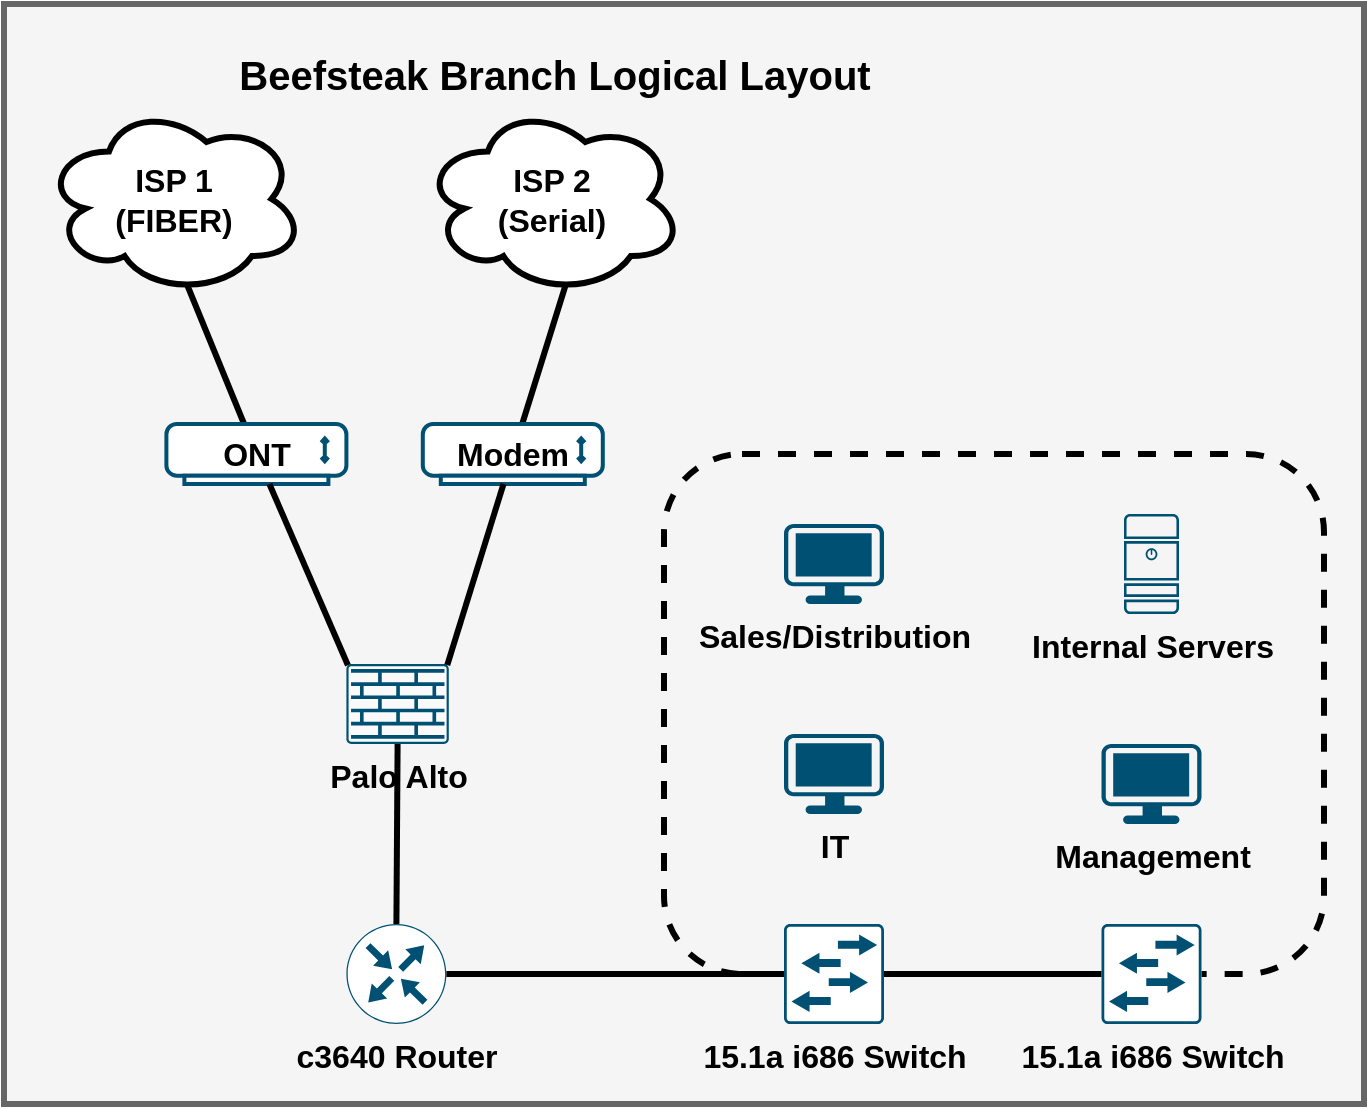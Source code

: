 <mxfile version="26.0.11">
  <diagram name="Page-1" id="c37626ed-c26b-45fb-9056-f9ebc6bb27b6">
    <mxGraphModel dx="1434" dy="759" grid="1" gridSize="10" guides="1" tooltips="1" connect="1" arrows="1" fold="1" page="1" pageScale="1" pageWidth="1100" pageHeight="850" background="none" math="0" shadow="0">
      <root>
        <mxCell id="0" />
        <mxCell id="1" parent="0" />
        <mxCell id="pjnQEubE4bMpfgBRHc-I-14" value="" style="rounded=0;whiteSpace=wrap;html=1;fillColor=#f5f5f5;strokeColor=#666666;fontColor=#333333;strokeWidth=3;" parent="1" vertex="1">
          <mxGeometry x="410" y="70" width="680" height="550" as="geometry" />
        </mxCell>
        <mxCell id="pjnQEubE4bMpfgBRHc-I-1" value="&lt;div&gt;&lt;b&gt;&lt;font style=&quot;font-size: 16px;&quot;&gt;ISP 1&lt;/font&gt;&lt;/b&gt;&lt;/div&gt;&lt;div&gt;&lt;b&gt;&lt;font style=&quot;font-size: 16px;&quot;&gt;(FIBER)&lt;/font&gt;&lt;/b&gt;&lt;/div&gt;" style="ellipse;shape=cloud;whiteSpace=wrap;html=1;strokeWidth=3;" parent="1" vertex="1">
          <mxGeometry x="430" y="120" width="130" height="95" as="geometry" />
        </mxCell>
        <mxCell id="pjnQEubE4bMpfgBRHc-I-2" value="&lt;div&gt;&lt;b&gt;&lt;font style=&quot;font-size: 16px;&quot;&gt;ISP 2&lt;/font&gt;&lt;/b&gt;&lt;/div&gt;&lt;div&gt;&lt;b&gt;&lt;font style=&quot;font-size: 16px;&quot;&gt;(Serial)&lt;/font&gt;&lt;/b&gt;&lt;/div&gt;" style="ellipse;shape=cloud;whiteSpace=wrap;html=1;strokeWidth=3;" parent="1" vertex="1">
          <mxGeometry x="619.4" y="120" width="130" height="95" as="geometry" />
        </mxCell>
        <mxCell id="pjnQEubE4bMpfgBRHc-I-4" value="" style="endArrow=none;html=1;rounded=0;strokeWidth=3;entryX=0.55;entryY=0.95;entryDx=0;entryDy=0;entryPerimeter=0;" parent="1" source="pjnQEubE4bMpfgBRHc-I-55" target="pjnQEubE4bMpfgBRHc-I-2" edge="1">
          <mxGeometry width="50" height="50" relative="1" as="geometry">
            <mxPoint x="638.64" y="325.3" as="sourcePoint" />
            <mxPoint x="569" y="328" as="targetPoint" />
          </mxGeometry>
        </mxCell>
        <mxCell id="pjnQEubE4bMpfgBRHc-I-5" value="" style="endArrow=none;html=1;rounded=0;strokeWidth=3;entryX=0.55;entryY=0.95;entryDx=0;entryDy=0;entryPerimeter=0;" parent="1" source="pjnQEubE4bMpfgBRHc-I-61" target="pjnQEubE4bMpfgBRHc-I-1" edge="1">
          <mxGeometry width="50" height="50" relative="1" as="geometry">
            <mxPoint x="570" y="320" as="sourcePoint" />
            <mxPoint x="579" y="338" as="targetPoint" />
          </mxGeometry>
        </mxCell>
        <mxCell id="pjnQEubE4bMpfgBRHc-I-22" value="&lt;b&gt;Palo Alto&lt;/b&gt;" style="sketch=0;points=[[0.015,0.015,0],[0.985,0.015,0],[0.985,0.985,0],[0.015,0.985,0],[0.25,0,0],[0.5,0,0],[0.75,0,0],[1,0.25,0],[1,0.5,0],[1,0.75,0],[0.75,1,0],[0.5,1,0],[0.25,1,0],[0,0.75,0],[0,0.5,0],[0,0.25,0]];verticalLabelPosition=bottom;html=1;verticalAlign=top;aspect=fixed;align=center;pointerEvents=1;shape=mxgraph.cisco19.rect;prIcon=firewall;fillColor=#FAFAFA;strokeColor=#005073;fontSize=16;" parent="1" vertex="1">
          <mxGeometry x="581.2" y="400" width="51.2" height="40" as="geometry" />
        </mxCell>
        <mxCell id="pjnQEubE4bMpfgBRHc-I-24" value="" style="endArrow=none;html=1;rounded=0;strokeWidth=3;exitX=0.5;exitY=0;exitDx=0;exitDy=0;exitPerimeter=0;entryX=0.5;entryY=1;entryDx=0;entryDy=0;entryPerimeter=0;" parent="1" source="pjnQEubE4bMpfgBRHc-I-19" target="pjnQEubE4bMpfgBRHc-I-22" edge="1">
          <mxGeometry width="50" height="50" relative="1" as="geometry">
            <mxPoint x="644" y="216" as="sourcePoint" />
            <mxPoint x="514" y="291" as="targetPoint" />
          </mxGeometry>
        </mxCell>
        <mxCell id="pjnQEubE4bMpfgBRHc-I-19" value="&lt;font style=&quot;font-size: 16px;&quot;&gt;&lt;b&gt;c3640 Router&lt;/b&gt;&lt;/font&gt;" style="sketch=0;points=[[0.5,0,0],[1,0.5,0],[0.5,1,0],[0,0.5,0],[0.145,0.145,0],[0.856,0.145,0],[0.855,0.856,0],[0.145,0.855,0]];verticalLabelPosition=bottom;html=1;verticalAlign=top;aspect=fixed;align=center;pointerEvents=1;shape=mxgraph.cisco19.rect;prIcon=router;labelBackgroundColor=light-dark(#f5f5f5, #272727);fillColor=#FFFFFF;strokeColor=light-dark(#005073, #436697);" parent="1" vertex="1">
          <mxGeometry x="581.2" y="530" width="50" height="50" as="geometry" />
        </mxCell>
        <mxCell id="pjnQEubE4bMpfgBRHc-I-55" value="&lt;span style=&quot;color: rgb(0, 0, 0);&quot;&gt;&lt;font style=&quot;font-size: 16px;&quot;&gt;&lt;b&gt;Modem&lt;/b&gt;&lt;/font&gt;&lt;/span&gt;" style="fontColor=#0066CC;verticalAlign=middle;verticalLabelPosition=middle;labelPosition=center;align=center;html=1;outlineConnect=0;fillColor=#FFFFFF;strokeColor=light-dark(#005073, #7d9cc6);gradientColor=none;gradientDirection=north;strokeWidth=2;shape=mxgraph.networks.modem;" parent="1" vertex="1">
          <mxGeometry x="619.4" y="280" width="90" height="30" as="geometry" />
        </mxCell>
        <mxCell id="pjnQEubE4bMpfgBRHc-I-56" value="" style="rounded=1;whiteSpace=wrap;html=1;dashed=1;fillColor=#f5f5f5;fontColor=#333333;strokeColor=#000000;fontSize=12;strokeWidth=3;" parent="1" vertex="1">
          <mxGeometry x="740" y="295" width="330" height="260" as="geometry" />
        </mxCell>
        <mxCell id="pjnQEubE4bMpfgBRHc-I-57" value="&lt;div&gt;&lt;font style=&quot;font-size: 16px;&quot;&gt;&lt;b&gt;Sales/Distribution&lt;/b&gt;&lt;/font&gt;&lt;/div&gt;" style="points=[[0.03,0.03,0],[0.5,0,0],[0.97,0.03,0],[1,0.4,0],[0.97,0.745,0],[0.5,1,0],[0.03,0.745,0],[0,0.4,0]];verticalLabelPosition=bottom;sketch=0;html=1;verticalAlign=top;aspect=fixed;align=center;pointerEvents=1;shape=mxgraph.cisco19.workstation;fillColor=light-dark(#005073, #7d9cc6);strokeColor=light-dark(#FFFFFF,#436697);" parent="1" vertex="1">
          <mxGeometry x="800" y="330" width="50" height="40" as="geometry" />
        </mxCell>
        <mxCell id="pjnQEubE4bMpfgBRHc-I-58" value="&lt;font style=&quot;font-size: 16px;&quot;&gt;&lt;b&gt;IT&lt;/b&gt;&lt;/font&gt;" style="points=[[0.03,0.03,0],[0.5,0,0],[0.97,0.03,0],[1,0.4,0],[0.97,0.745,0],[0.5,1,0],[0.03,0.745,0],[0,0.4,0]];verticalLabelPosition=bottom;sketch=0;html=1;verticalAlign=top;aspect=fixed;align=center;pointerEvents=1;shape=mxgraph.cisco19.workstation;fillColor=light-dark(#005073, #7d9cc6);strokeColor=light-dark(#FFFFFF,#436697);" parent="1" vertex="1">
          <mxGeometry x="800" y="435" width="50" height="40" as="geometry" />
        </mxCell>
        <mxCell id="pjnQEubE4bMpfgBRHc-I-59" value="&lt;div&gt;&lt;font style=&quot;font-size: 16px;&quot;&gt;&lt;b&gt;Management&lt;/b&gt;&lt;/font&gt;&lt;/div&gt;" style="points=[[0.03,0.03,0],[0.5,0,0],[0.97,0.03,0],[1,0.4,0],[0.97,0.745,0],[0.5,1,0],[0.03,0.745,0],[0,0.4,0]];verticalLabelPosition=bottom;sketch=0;html=1;verticalAlign=top;aspect=fixed;align=center;pointerEvents=1;shape=mxgraph.cisco19.workstation;fillColor=light-dark(#005073, #7d9cc6);strokeColor=light-dark(#FFFFFF,#436697);" parent="1" vertex="1">
          <mxGeometry x="958.75" y="440" width="50" height="40" as="geometry" />
        </mxCell>
        <mxCell id="pjnQEubE4bMpfgBRHc-I-60" value="&lt;font style=&quot;font-size: 16px;&quot;&gt;&lt;b&gt;Internal &lt;/b&gt;&lt;/font&gt;&lt;font style=&quot;font-size: 16px;&quot;&gt;&lt;b&gt;&lt;font&gt;Server&lt;/font&gt;s&lt;/b&gt;&lt;/font&gt;" style="sketch=0;points=[[0.015,0.015,0],[0.985,0.015,0],[0.985,0.985,0],[0.015,0.985,0],[0.25,0,0],[0.5,0,0],[0.75,0,0],[1,0.25,0],[1,0.5,0],[1,0.75,0],[0.75,1,0],[0.5,1,0],[0.25,1,0],[0,0.75,0],[0,0.5,0],[0,0.25,0]];verticalLabelPosition=bottom;html=1;verticalAlign=top;aspect=fixed;align=center;pointerEvents=1;shape=mxgraph.cisco19.server;fillColor=light-dark(#005073, #7d9cc6);strokeColor=light-dark(#FFFFFF,#436697);" parent="1" vertex="1">
          <mxGeometry x="970" y="325" width="27.5" height="50" as="geometry" />
        </mxCell>
        <mxCell id="pjnQEubE4bMpfgBRHc-I-61" value="&lt;span style=&quot;color: rgb(0, 0, 0);&quot;&gt;&lt;b&gt;&lt;font style=&quot;font-size: 16px;&quot;&gt;ONT&lt;/font&gt;&lt;/b&gt;&lt;/span&gt;" style="fontColor=#0066CC;verticalAlign=middle;verticalLabelPosition=middle;labelPosition=center;align=center;html=1;outlineConnect=0;fillColor=#FFFFFF;strokeColor=light-dark(#005073, #7d9cc6);gradientColor=none;gradientDirection=north;strokeWidth=2;shape=mxgraph.networks.modem;" parent="1" vertex="1">
          <mxGeometry x="491.2" y="280" width="90" height="30" as="geometry" />
        </mxCell>
        <mxCell id="pjnQEubE4bMpfgBRHc-I-62" value="" style="endArrow=none;html=1;rounded=0;strokeWidth=3;entryX=0.985;entryY=0.015;entryDx=0;entryDy=0;entryPerimeter=0;" parent="1" source="pjnQEubE4bMpfgBRHc-I-55" target="pjnQEubE4bMpfgBRHc-I-22" edge="1">
          <mxGeometry width="50" height="50" relative="1" as="geometry">
            <mxPoint x="702" y="342" as="sourcePoint" />
            <mxPoint x="682" y="220" as="targetPoint" />
          </mxGeometry>
        </mxCell>
        <mxCell id="pjnQEubE4bMpfgBRHc-I-63" value="" style="endArrow=none;html=1;rounded=0;strokeWidth=3;entryX=0.015;entryY=0.015;entryDx=0;entryDy=0;entryPerimeter=0;" parent="1" source="pjnQEubE4bMpfgBRHc-I-61" target="pjnQEubE4bMpfgBRHc-I-22" edge="1">
          <mxGeometry width="50" height="50" relative="1" as="geometry">
            <mxPoint x="702" y="372" as="sourcePoint" />
            <mxPoint x="687" y="445" as="targetPoint" />
          </mxGeometry>
        </mxCell>
        <mxCell id="pjnQEubE4bMpfgBRHc-I-64" value="&lt;font style=&quot;font-size: 20px;&quot;&gt;&lt;b&gt;Beefsteak Branch Logical Layout&lt;/b&gt;&lt;/font&gt;" style="text;html=1;align=center;verticalAlign=middle;whiteSpace=wrap;rounded=0;" parent="1" vertex="1">
          <mxGeometry x="502.5" y="90" width="365" height="30" as="geometry" />
        </mxCell>
        <mxCell id="pjnQEubE4bMpfgBRHc-I-16" value="&lt;font style=&quot;font-size: 16px;&quot;&gt;&lt;b&gt;15.1a i686 Switch&lt;/b&gt;&lt;/font&gt;" style="sketch=0;points=[[0.015,0.015,0],[0.985,0.015,0],[0.985,0.985,0],[0.015,0.985,0],[0.25,0,0],[0.5,0,0],[0.75,0,0],[1,0.25,0],[1,0.5,0],[1,0.75,0],[0.75,1,0],[0.5,1,0],[0.25,1,0],[0,0.75,0],[0,0.5,0],[0,0.25,0]];verticalLabelPosition=bottom;html=1;verticalAlign=top;aspect=fixed;align=center;pointerEvents=1;shape=mxgraph.cisco19.rect;prIcon=l2_switch;labelBackgroundColor=light-dark(#f5f5f5, #141414);fillColor=#FFFFFF;strokeColor=light-dark(#005073, #436697);" parent="1" vertex="1">
          <mxGeometry x="800" y="530" width="50" height="50" as="geometry" />
        </mxCell>
        <mxCell id="pjnQEubE4bMpfgBRHc-I-17" value="&lt;font style=&quot;font-size: 16px;&quot;&gt;&lt;b&gt;15.1a i686 Switch&lt;/b&gt;&lt;/font&gt;" style="sketch=0;points=[[0.015,0.015,0],[0.985,0.015,0],[0.985,0.985,0],[0.015,0.985,0],[0.25,0,0],[0.5,0,0],[0.75,0,0],[1,0.25,0],[1,0.5,0],[1,0.75,0],[0.75,1,0],[0.5,1,0],[0.25,1,0],[0,0.75,0],[0,0.5,0],[0,0.25,0]];verticalLabelPosition=bottom;html=1;verticalAlign=top;aspect=fixed;align=center;pointerEvents=1;shape=mxgraph.cisco19.rect;prIcon=l2_switch;fillColor=#FFFFFF;strokeColor=light-dark(#005073, #436697);" parent="1" vertex="1">
          <mxGeometry x="958.75" y="530" width="50" height="50" as="geometry" />
        </mxCell>
        <mxCell id="bU7S4ERMX5JgMJu_IhuA-19" value="" style="endArrow=none;html=1;rounded=0;strokeWidth=3;exitX=0;exitY=0.5;exitDx=0;exitDy=0;exitPerimeter=0;entryX=1;entryY=0.5;entryDx=0;entryDy=0;entryPerimeter=0;" parent="1" source="pjnQEubE4bMpfgBRHc-I-17" target="pjnQEubE4bMpfgBRHc-I-16" edge="1">
          <mxGeometry width="50" height="50" relative="1" as="geometry">
            <mxPoint x="659" y="590" as="sourcePoint" />
            <mxPoint x="659" y="513" as="targetPoint" />
          </mxGeometry>
        </mxCell>
        <mxCell id="pjnQEubE4bMpfgBRHc-I-43" value="" style="endArrow=none;html=1;rounded=0;strokeWidth=3;exitX=0;exitY=0.5;exitDx=0;exitDy=0;exitPerimeter=0;entryX=1;entryY=0.5;entryDx=0;entryDy=0;entryPerimeter=0;" parent="1" source="pjnQEubE4bMpfgBRHc-I-16" target="pjnQEubE4bMpfgBRHc-I-19" edge="1">
          <mxGeometry width="50" height="50" relative="1" as="geometry">
            <mxPoint x="675" y="670" as="sourcePoint" />
            <mxPoint x="690" y="660" as="targetPoint" />
          </mxGeometry>
        </mxCell>
      </root>
    </mxGraphModel>
  </diagram>
</mxfile>
